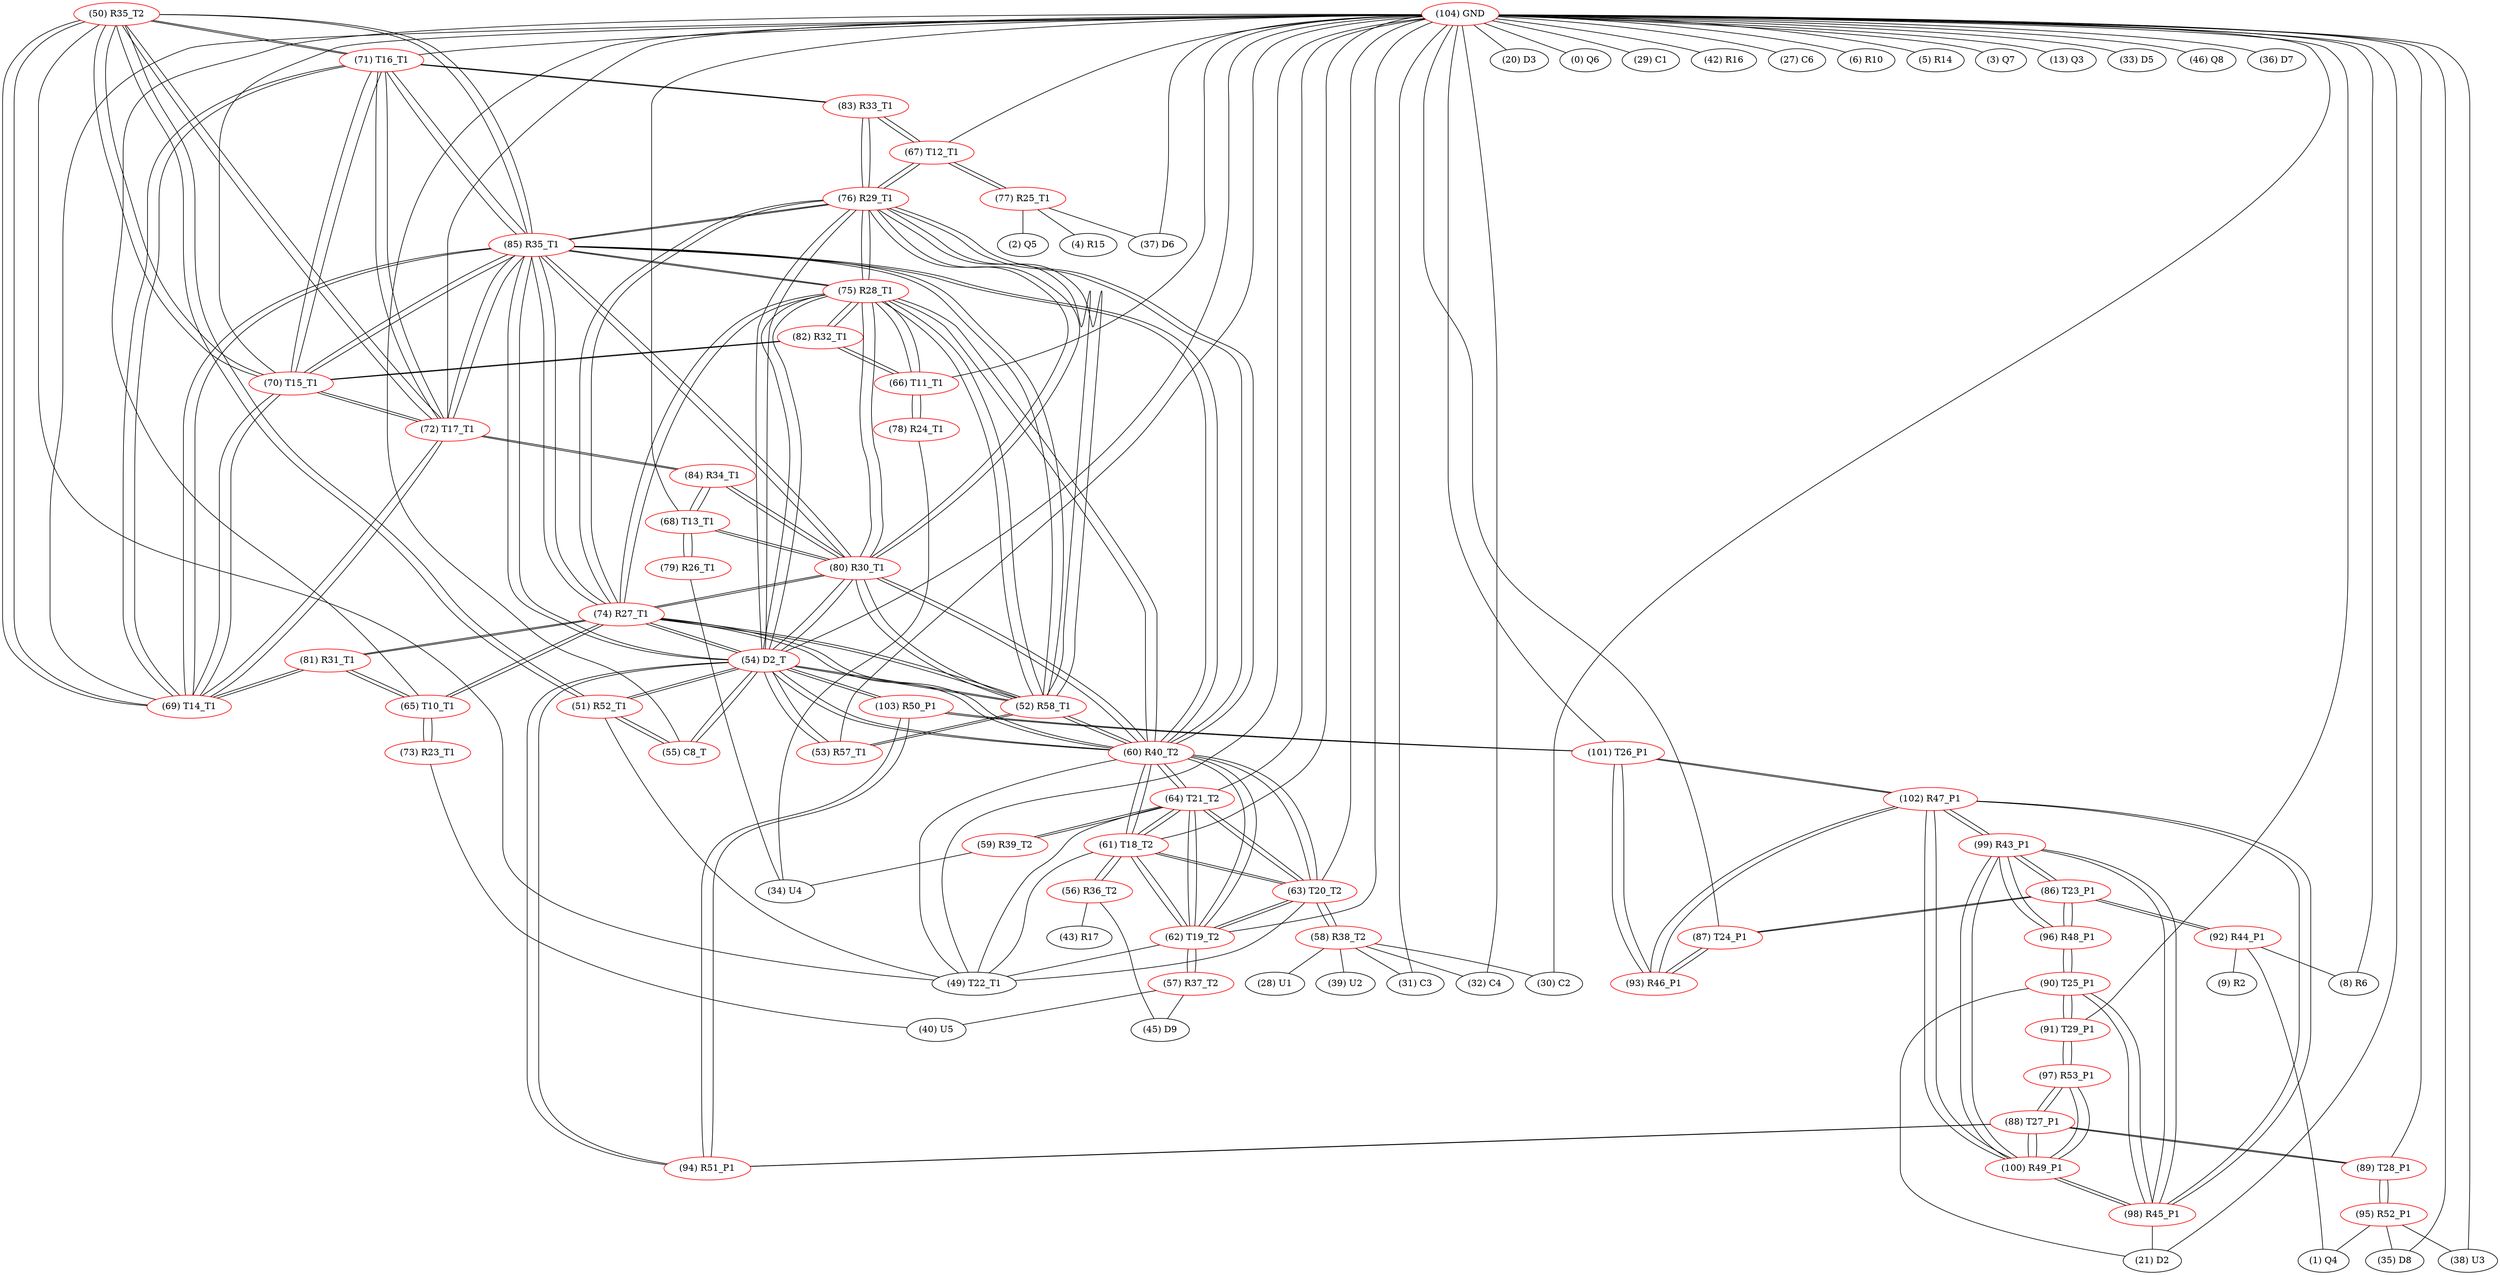 graph {
	50 [label="(50) R35_T2" color=red]
	71 [label="(71) T16_T1"]
	70 [label="(70) T15_T1"]
	85 [label="(85) R35_T1"]
	69 [label="(69) T14_T1"]
	72 [label="(72) T17_T1"]
	51 [label="(51) R52_T1"]
	49 [label="(49) T22_T1"]
	51 [label="(51) R52_T1" color=red]
	54 [label="(54) D2_T"]
	55 [label="(55) C8_T"]
	50 [label="(50) R35_T2"]
	49 [label="(49) T22_T1"]
	52 [label="(52) R58_T1" color=red]
	53 [label="(53) R57_T1"]
	54 [label="(54) D2_T"]
	76 [label="(76) R29_T1"]
	85 [label="(85) R35_T1"]
	60 [label="(60) R40_T2"]
	80 [label="(80) R30_T1"]
	74 [label="(74) R27_T1"]
	75 [label="(75) R28_T1"]
	53 [label="(53) R57_T1" color=red]
	52 [label="(52) R58_T1"]
	54 [label="(54) D2_T"]
	54 [label="(54) D2_T" color=red]
	51 [label="(51) R52_T1"]
	55 [label="(55) C8_T"]
	52 [label="(52) R58_T1"]
	53 [label="(53) R57_T1"]
	76 [label="(76) R29_T1"]
	85 [label="(85) R35_T1"]
	60 [label="(60) R40_T2"]
	80 [label="(80) R30_T1"]
	74 [label="(74) R27_T1"]
	75 [label="(75) R28_T1"]
	94 [label="(94) R51_P1"]
	103 [label="(103) R50_P1"]
	55 [label="(55) C8_T" color=red]
	54 [label="(54) D2_T"]
	51 [label="(51) R52_T1"]
	56 [label="(56) R36_T2" color=red]
	45 [label="(45) D9"]
	43 [label="(43) R17"]
	61 [label="(61) T18_T2"]
	57 [label="(57) R37_T2" color=red]
	45 [label="(45) D9"]
	40 [label="(40) U5"]
	62 [label="(62) T19_T2"]
	58 [label="(58) R38_T2" color=red]
	39 [label="(39) U2"]
	28 [label="(28) U1"]
	31 [label="(31) C3"]
	32 [label="(32) C4"]
	30 [label="(30) C2"]
	63 [label="(63) T20_T2"]
	59 [label="(59) R39_T2" color=red]
	34 [label="(34) U4"]
	64 [label="(64) T21_T2"]
	60 [label="(60) R40_T2" color=red]
	76 [label="(76) R29_T1"]
	85 [label="(85) R35_T1"]
	80 [label="(80) R30_T1"]
	54 [label="(54) D2_T"]
	52 [label="(52) R58_T1"]
	74 [label="(74) R27_T1"]
	75 [label="(75) R28_T1"]
	49 [label="(49) T22_T1"]
	62 [label="(62) T19_T2"]
	61 [label="(61) T18_T2"]
	64 [label="(64) T21_T2"]
	63 [label="(63) T20_T2"]
	61 [label="(61) T18_T2" color=red]
	49 [label="(49) T22_T1"]
	62 [label="(62) T19_T2"]
	60 [label="(60) R40_T2"]
	64 [label="(64) T21_T2"]
	63 [label="(63) T20_T2"]
	56 [label="(56) R36_T2"]
	62 [label="(62) T19_T2" color=red]
	49 [label="(49) T22_T1"]
	61 [label="(61) T18_T2"]
	60 [label="(60) R40_T2"]
	64 [label="(64) T21_T2"]
	63 [label="(63) T20_T2"]
	57 [label="(57) R37_T2"]
	63 [label="(63) T20_T2" color=red]
	49 [label="(49) T22_T1"]
	62 [label="(62) T19_T2"]
	61 [label="(61) T18_T2"]
	60 [label="(60) R40_T2"]
	64 [label="(64) T21_T2"]
	58 [label="(58) R38_T2"]
	64 [label="(64) T21_T2" color=red]
	49 [label="(49) T22_T1"]
	62 [label="(62) T19_T2"]
	61 [label="(61) T18_T2"]
	60 [label="(60) R40_T2"]
	63 [label="(63) T20_T2"]
	59 [label="(59) R39_T2"]
	65 [label="(65) T10_T1" color=red]
	73 [label="(73) R23_T1"]
	81 [label="(81) R31_T1"]
	74 [label="(74) R27_T1"]
	66 [label="(66) T11_T1" color=red]
	78 [label="(78) R24_T1"]
	82 [label="(82) R32_T1"]
	75 [label="(75) R28_T1"]
	67 [label="(67) T12_T1" color=red]
	83 [label="(83) R33_T1"]
	76 [label="(76) R29_T1"]
	77 [label="(77) R25_T1"]
	68 [label="(68) T13_T1" color=red]
	80 [label="(80) R30_T1"]
	84 [label="(84) R34_T1"]
	79 [label="(79) R26_T1"]
	69 [label="(69) T14_T1" color=red]
	71 [label="(71) T16_T1"]
	70 [label="(70) T15_T1"]
	85 [label="(85) R35_T1"]
	72 [label="(72) T17_T1"]
	50 [label="(50) R35_T2"]
	81 [label="(81) R31_T1"]
	70 [label="(70) T15_T1" color=red]
	71 [label="(71) T16_T1"]
	85 [label="(85) R35_T1"]
	69 [label="(69) T14_T1"]
	72 [label="(72) T17_T1"]
	50 [label="(50) R35_T2"]
	82 [label="(82) R32_T1"]
	71 [label="(71) T16_T1" color=red]
	70 [label="(70) T15_T1"]
	85 [label="(85) R35_T1"]
	69 [label="(69) T14_T1"]
	72 [label="(72) T17_T1"]
	50 [label="(50) R35_T2"]
	83 [label="(83) R33_T1"]
	72 [label="(72) T17_T1" color=red]
	71 [label="(71) T16_T1"]
	70 [label="(70) T15_T1"]
	85 [label="(85) R35_T1"]
	69 [label="(69) T14_T1"]
	50 [label="(50) R35_T2"]
	84 [label="(84) R34_T1"]
	73 [label="(73) R23_T1" color=red]
	40 [label="(40) U5"]
	65 [label="(65) T10_T1"]
	74 [label="(74) R27_T1" color=red]
	76 [label="(76) R29_T1"]
	85 [label="(85) R35_T1"]
	60 [label="(60) R40_T2"]
	80 [label="(80) R30_T1"]
	54 [label="(54) D2_T"]
	52 [label="(52) R58_T1"]
	75 [label="(75) R28_T1"]
	65 [label="(65) T10_T1"]
	81 [label="(81) R31_T1"]
	75 [label="(75) R28_T1" color=red]
	76 [label="(76) R29_T1"]
	85 [label="(85) R35_T1"]
	60 [label="(60) R40_T2"]
	80 [label="(80) R30_T1"]
	54 [label="(54) D2_T"]
	52 [label="(52) R58_T1"]
	74 [label="(74) R27_T1"]
	82 [label="(82) R32_T1"]
	66 [label="(66) T11_T1"]
	76 [label="(76) R29_T1" color=red]
	85 [label="(85) R35_T1"]
	60 [label="(60) R40_T2"]
	80 [label="(80) R30_T1"]
	54 [label="(54) D2_T"]
	52 [label="(52) R58_T1"]
	74 [label="(74) R27_T1"]
	75 [label="(75) R28_T1"]
	83 [label="(83) R33_T1"]
	67 [label="(67) T12_T1"]
	77 [label="(77) R25_T1" color=red]
	4 [label="(4) R15"]
	2 [label="(2) Q5"]
	37 [label="(37) D6"]
	67 [label="(67) T12_T1"]
	78 [label="(78) R24_T1" color=red]
	34 [label="(34) U4"]
	66 [label="(66) T11_T1"]
	79 [label="(79) R26_T1" color=red]
	34 [label="(34) U4"]
	68 [label="(68) T13_T1"]
	80 [label="(80) R30_T1" color=red]
	76 [label="(76) R29_T1"]
	85 [label="(85) R35_T1"]
	60 [label="(60) R40_T2"]
	54 [label="(54) D2_T"]
	52 [label="(52) R58_T1"]
	74 [label="(74) R27_T1"]
	75 [label="(75) R28_T1"]
	84 [label="(84) R34_T1"]
	68 [label="(68) T13_T1"]
	81 [label="(81) R31_T1" color=red]
	65 [label="(65) T10_T1"]
	74 [label="(74) R27_T1"]
	69 [label="(69) T14_T1"]
	82 [label="(82) R32_T1" color=red]
	70 [label="(70) T15_T1"]
	75 [label="(75) R28_T1"]
	66 [label="(66) T11_T1"]
	83 [label="(83) R33_T1" color=red]
	71 [label="(71) T16_T1"]
	76 [label="(76) R29_T1"]
	67 [label="(67) T12_T1"]
	84 [label="(84) R34_T1" color=red]
	72 [label="(72) T17_T1"]
	80 [label="(80) R30_T1"]
	68 [label="(68) T13_T1"]
	85 [label="(85) R35_T1" color=red]
	76 [label="(76) R29_T1"]
	60 [label="(60) R40_T2"]
	80 [label="(80) R30_T1"]
	54 [label="(54) D2_T"]
	52 [label="(52) R58_T1"]
	74 [label="(74) R27_T1"]
	75 [label="(75) R28_T1"]
	71 [label="(71) T16_T1"]
	70 [label="(70) T15_T1"]
	69 [label="(69) T14_T1"]
	72 [label="(72) T17_T1"]
	50 [label="(50) R35_T2"]
	86 [label="(86) T23_P1" color=red]
	96 [label="(96) R48_P1"]
	99 [label="(99) R43_P1"]
	87 [label="(87) T24_P1"]
	92 [label="(92) R44_P1"]
	87 [label="(87) T24_P1" color=red]
	93 [label="(93) R46_P1"]
	86 [label="(86) T23_P1"]
	88 [label="(88) T27_P1" color=red]
	94 [label="(94) R51_P1"]
	89 [label="(89) T28_P1"]
	97 [label="(97) R53_P1"]
	100 [label="(100) R49_P1"]
	89 [label="(89) T28_P1" color=red]
	95 [label="(95) R52_P1"]
	88 [label="(88) T27_P1"]
	90 [label="(90) T25_P1" color=red]
	91 [label="(91) T29_P1"]
	96 [label="(96) R48_P1"]
	98 [label="(98) R45_P1"]
	21 [label="(21) D2"]
	91 [label="(91) T29_P1" color=red]
	90 [label="(90) T25_P1"]
	97 [label="(97) R53_P1"]
	92 [label="(92) R44_P1" color=red]
	1 [label="(1) Q4"]
	9 [label="(9) R2"]
	8 [label="(8) R6"]
	86 [label="(86) T23_P1"]
	93 [label="(93) R46_P1" color=red]
	101 [label="(101) T26_P1"]
	102 [label="(102) R47_P1"]
	87 [label="(87) T24_P1"]
	94 [label="(94) R51_P1" color=red]
	88 [label="(88) T27_P1"]
	103 [label="(103) R50_P1"]
	54 [label="(54) D2_T"]
	95 [label="(95) R52_P1" color=red]
	1 [label="(1) Q4"]
	35 [label="(35) D8"]
	38 [label="(38) U3"]
	89 [label="(89) T28_P1"]
	96 [label="(96) R48_P1" color=red]
	90 [label="(90) T25_P1"]
	86 [label="(86) T23_P1"]
	99 [label="(99) R43_P1"]
	97 [label="(97) R53_P1" color=red]
	91 [label="(91) T29_P1"]
	88 [label="(88) T27_P1"]
	100 [label="(100) R49_P1"]
	98 [label="(98) R45_P1" color=red]
	102 [label="(102) R47_P1"]
	99 [label="(99) R43_P1"]
	100 [label="(100) R49_P1"]
	90 [label="(90) T25_P1"]
	21 [label="(21) D2"]
	99 [label="(99) R43_P1" color=red]
	96 [label="(96) R48_P1"]
	86 [label="(86) T23_P1"]
	102 [label="(102) R47_P1"]
	98 [label="(98) R45_P1"]
	100 [label="(100) R49_P1"]
	100 [label="(100) R49_P1" color=red]
	102 [label="(102) R47_P1"]
	98 [label="(98) R45_P1"]
	99 [label="(99) R43_P1"]
	88 [label="(88) T27_P1"]
	97 [label="(97) R53_P1"]
	101 [label="(101) T26_P1" color=red]
	103 [label="(103) R50_P1"]
	93 [label="(93) R46_P1"]
	102 [label="(102) R47_P1"]
	102 [label="(102) R47_P1" color=red]
	98 [label="(98) R45_P1"]
	99 [label="(99) R43_P1"]
	100 [label="(100) R49_P1"]
	101 [label="(101) T26_P1"]
	93 [label="(93) R46_P1"]
	103 [label="(103) R50_P1" color=red]
	101 [label="(101) T26_P1"]
	94 [label="(94) R51_P1"]
	54 [label="(54) D2_T"]
	104 [label="(104) GND" color=red]
	31 [label="(31) C3"]
	32 [label="(32) C4"]
	20 [label="(20) D3"]
	0 [label="(0) Q6"]
	21 [label="(21) D2"]
	30 [label="(30) C2"]
	38 [label="(38) U3"]
	29 [label="(29) C1"]
	42 [label="(42) R16"]
	27 [label="(27) C6"]
	6 [label="(6) R10"]
	5 [label="(5) R14"]
	3 [label="(3) Q7"]
	13 [label="(13) Q3"]
	8 [label="(8) R6"]
	33 [label="(33) D5"]
	35 [label="(35) D8"]
	46 [label="(46) Q8"]
	36 [label="(36) D7"]
	37 [label="(37) D6"]
	63 [label="(63) T20_T2"]
	61 [label="(61) T18_T2"]
	62 [label="(62) T19_T2"]
	64 [label="(64) T21_T2"]
	53 [label="(53) R57_T1"]
	49 [label="(49) T22_T1"]
	54 [label="(54) D2_T"]
	66 [label="(66) T11_T1"]
	71 [label="(71) T16_T1"]
	72 [label="(72) T17_T1"]
	65 [label="(65) T10_T1"]
	67 [label="(67) T12_T1"]
	68 [label="(68) T13_T1"]
	69 [label="(69) T14_T1"]
	70 [label="(70) T15_T1"]
	55 [label="(55) C8_T"]
	101 [label="(101) T26_P1"]
	87 [label="(87) T24_P1"]
	91 [label="(91) T29_P1"]
	89 [label="(89) T28_P1"]
	50 -- 71
	50 -- 70
	50 -- 85
	50 -- 69
	50 -- 72
	50 -- 51
	50 -- 49
	51 -- 54
	51 -- 55
	51 -- 50
	51 -- 49
	52 -- 53
	52 -- 54
	52 -- 76
	52 -- 85
	52 -- 60
	52 -- 80
	52 -- 74
	52 -- 75
	53 -- 52
	53 -- 54
	54 -- 51
	54 -- 55
	54 -- 52
	54 -- 53
	54 -- 76
	54 -- 85
	54 -- 60
	54 -- 80
	54 -- 74
	54 -- 75
	54 -- 94
	54 -- 103
	55 -- 54
	55 -- 51
	56 -- 45
	56 -- 43
	56 -- 61
	57 -- 45
	57 -- 40
	57 -- 62
	58 -- 39
	58 -- 28
	58 -- 31
	58 -- 32
	58 -- 30
	58 -- 63
	59 -- 34
	59 -- 64
	60 -- 76
	60 -- 85
	60 -- 80
	60 -- 54
	60 -- 52
	60 -- 74
	60 -- 75
	60 -- 49
	60 -- 62
	60 -- 61
	60 -- 64
	60 -- 63
	61 -- 49
	61 -- 62
	61 -- 60
	61 -- 64
	61 -- 63
	61 -- 56
	62 -- 49
	62 -- 61
	62 -- 60
	62 -- 64
	62 -- 63
	62 -- 57
	63 -- 49
	63 -- 62
	63 -- 61
	63 -- 60
	63 -- 64
	63 -- 58
	64 -- 49
	64 -- 62
	64 -- 61
	64 -- 60
	64 -- 63
	64 -- 59
	65 -- 73
	65 -- 81
	65 -- 74
	66 -- 78
	66 -- 82
	66 -- 75
	67 -- 83
	67 -- 76
	67 -- 77
	68 -- 80
	68 -- 84
	68 -- 79
	69 -- 71
	69 -- 70
	69 -- 85
	69 -- 72
	69 -- 50
	69 -- 81
	70 -- 71
	70 -- 85
	70 -- 69
	70 -- 72
	70 -- 50
	70 -- 82
	71 -- 70
	71 -- 85
	71 -- 69
	71 -- 72
	71 -- 50
	71 -- 83
	72 -- 71
	72 -- 70
	72 -- 85
	72 -- 69
	72 -- 50
	72 -- 84
	73 -- 40
	73 -- 65
	74 -- 76
	74 -- 85
	74 -- 60
	74 -- 80
	74 -- 54
	74 -- 52
	74 -- 75
	74 -- 65
	74 -- 81
	75 -- 76
	75 -- 85
	75 -- 60
	75 -- 80
	75 -- 54
	75 -- 52
	75 -- 74
	75 -- 82
	75 -- 66
	76 -- 85
	76 -- 60
	76 -- 80
	76 -- 54
	76 -- 52
	76 -- 74
	76 -- 75
	76 -- 83
	76 -- 67
	77 -- 4
	77 -- 2
	77 -- 37
	77 -- 67
	78 -- 34
	78 -- 66
	79 -- 34
	79 -- 68
	80 -- 76
	80 -- 85
	80 -- 60
	80 -- 54
	80 -- 52
	80 -- 74
	80 -- 75
	80 -- 84
	80 -- 68
	81 -- 65
	81 -- 74
	81 -- 69
	82 -- 70
	82 -- 75
	82 -- 66
	83 -- 71
	83 -- 76
	83 -- 67
	84 -- 72
	84 -- 80
	84 -- 68
	85 -- 76
	85 -- 60
	85 -- 80
	85 -- 54
	85 -- 52
	85 -- 74
	85 -- 75
	85 -- 71
	85 -- 70
	85 -- 69
	85 -- 72
	85 -- 50
	86 -- 96
	86 -- 99
	86 -- 87
	86 -- 92
	87 -- 93
	87 -- 86
	88 -- 94
	88 -- 89
	88 -- 97
	88 -- 100
	89 -- 95
	89 -- 88
	90 -- 91
	90 -- 96
	90 -- 98
	90 -- 21
	91 -- 90
	91 -- 97
	92 -- 1
	92 -- 9
	92 -- 8
	92 -- 86
	93 -- 101
	93 -- 102
	93 -- 87
	94 -- 88
	94 -- 103
	94 -- 54
	95 -- 1
	95 -- 35
	95 -- 38
	95 -- 89
	96 -- 90
	96 -- 86
	96 -- 99
	97 -- 91
	97 -- 88
	97 -- 100
	98 -- 102
	98 -- 99
	98 -- 100
	98 -- 90
	98 -- 21
	99 -- 96
	99 -- 86
	99 -- 102
	99 -- 98
	99 -- 100
	100 -- 102
	100 -- 98
	100 -- 99
	100 -- 88
	100 -- 97
	101 -- 103
	101 -- 93
	101 -- 102
	102 -- 98
	102 -- 99
	102 -- 100
	102 -- 101
	102 -- 93
	103 -- 101
	103 -- 94
	103 -- 54
	104 -- 31
	104 -- 32
	104 -- 20
	104 -- 0
	104 -- 21
	104 -- 30
	104 -- 38
	104 -- 29
	104 -- 42
	104 -- 27
	104 -- 6
	104 -- 5
	104 -- 3
	104 -- 13
	104 -- 8
	104 -- 33
	104 -- 35
	104 -- 46
	104 -- 36
	104 -- 37
	104 -- 63
	104 -- 61
	104 -- 62
	104 -- 64
	104 -- 53
	104 -- 49
	104 -- 54
	104 -- 66
	104 -- 71
	104 -- 72
	104 -- 65
	104 -- 67
	104 -- 68
	104 -- 69
	104 -- 70
	104 -- 55
	104 -- 101
	104 -- 87
	104 -- 91
	104 -- 89
}